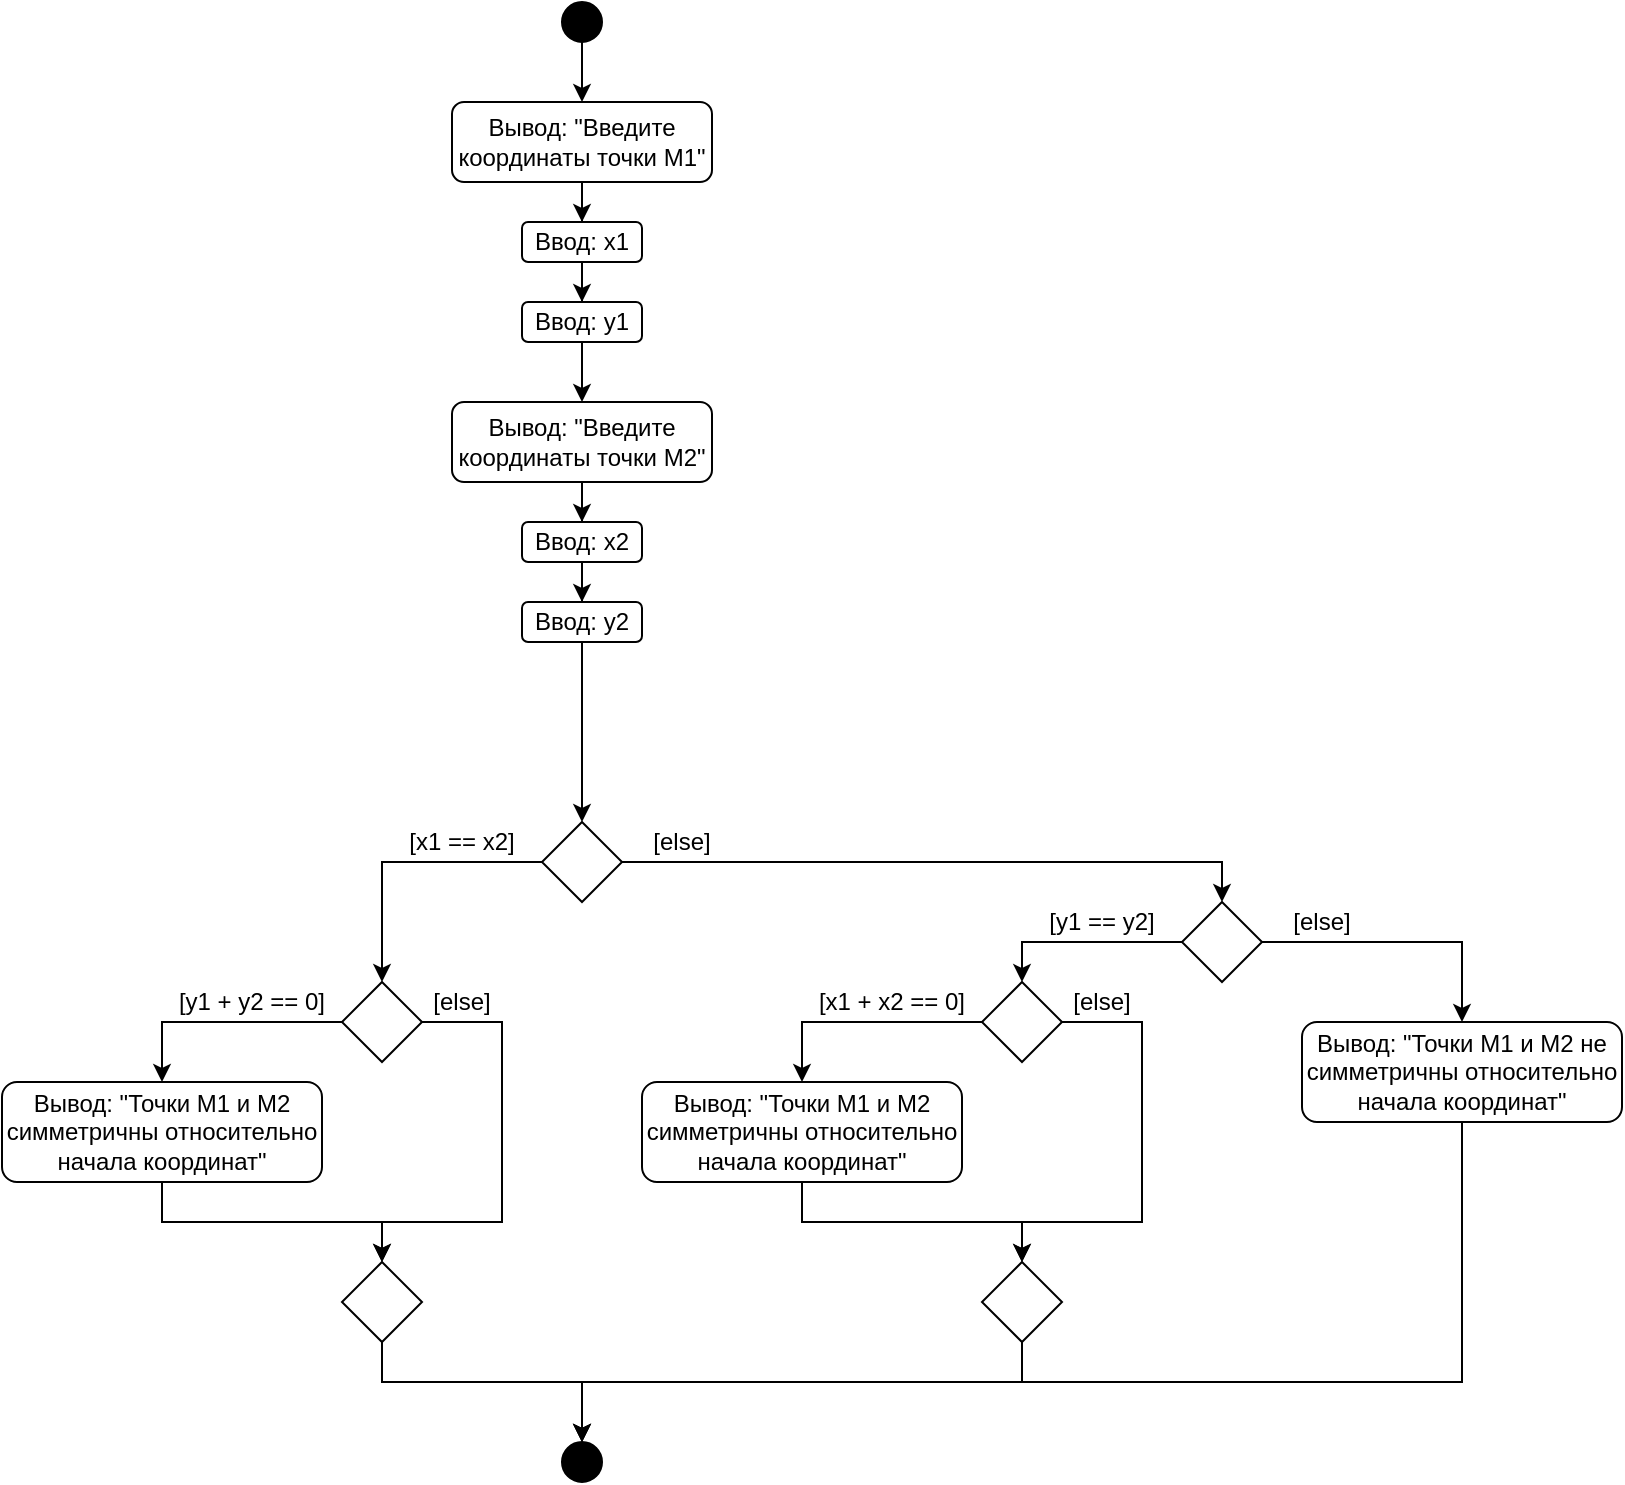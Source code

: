 <mxfile version="17.2.4" type="device"><diagram id="isCt9bO1tHCb2DCNSFl3" name="Страница 1"><mxGraphModel dx="948" dy="998" grid="1" gridSize="10" guides="1" tooltips="1" connect="1" arrows="1" fold="1" page="1" pageScale="1" pageWidth="827" pageHeight="1169" math="0" shadow="0"><root><mxCell id="0"/><mxCell id="1" parent="0"/><mxCell id="EuY_0uEdtm9iaeehG3Se-5" style="edgeStyle=orthogonalEdgeStyle;rounded=0;orthogonalLoop=1;jettySize=auto;html=1;entryX=0.5;entryY=0;entryDx=0;entryDy=0;" edge="1" parent="1" source="vatK3jyZgOvYElJzkpWB-1" target="EuY_0uEdtm9iaeehG3Se-4"><mxGeometry relative="1" as="geometry"/></mxCell><mxCell id="vatK3jyZgOvYElJzkpWB-1" value="" style="ellipse;whiteSpace=wrap;html=1;aspect=fixed;fillColor=#000000;" parent="1" vertex="1"><mxGeometry x="288" y="30" width="20" height="20" as="geometry"/></mxCell><mxCell id="EuY_0uEdtm9iaeehG3Se-3" style="edgeStyle=orthogonalEdgeStyle;rounded=0;orthogonalLoop=1;jettySize=auto;html=1;entryX=0.5;entryY=0;entryDx=0;entryDy=0;" edge="1" parent="1" source="EuY_0uEdtm9iaeehG3Se-1" target="EuY_0uEdtm9iaeehG3Se-2"><mxGeometry relative="1" as="geometry"/></mxCell><mxCell id="EuY_0uEdtm9iaeehG3Se-1" value="Ввод: x1" style="rounded=1;whiteSpace=wrap;html=1;" vertex="1" parent="1"><mxGeometry x="268" y="140" width="60" height="20" as="geometry"/></mxCell><mxCell id="EuY_0uEdtm9iaeehG3Se-12" style="edgeStyle=orthogonalEdgeStyle;rounded=0;orthogonalLoop=1;jettySize=auto;html=1;entryX=0.5;entryY=0;entryDx=0;entryDy=0;" edge="1" parent="1" source="EuY_0uEdtm9iaeehG3Se-2" target="EuY_0uEdtm9iaeehG3Se-11"><mxGeometry relative="1" as="geometry"/></mxCell><mxCell id="EuY_0uEdtm9iaeehG3Se-2" value="Ввод: y1" style="rounded=1;whiteSpace=wrap;html=1;" vertex="1" parent="1"><mxGeometry x="268" y="180" width="60" height="20" as="geometry"/></mxCell><mxCell id="EuY_0uEdtm9iaeehG3Se-6" style="edgeStyle=orthogonalEdgeStyle;rounded=0;orthogonalLoop=1;jettySize=auto;html=1;entryX=0.5;entryY=0;entryDx=0;entryDy=0;" edge="1" parent="1" source="EuY_0uEdtm9iaeehG3Se-4" target="EuY_0uEdtm9iaeehG3Se-1"><mxGeometry relative="1" as="geometry"/></mxCell><mxCell id="EuY_0uEdtm9iaeehG3Se-4" value="Вывод: &quot;Введите координаты точки М1&quot;" style="rounded=1;whiteSpace=wrap;html=1;" vertex="1" parent="1"><mxGeometry x="233" y="80" width="130" height="40" as="geometry"/></mxCell><mxCell id="EuY_0uEdtm9iaeehG3Se-7" style="edgeStyle=orthogonalEdgeStyle;rounded=0;orthogonalLoop=1;jettySize=auto;html=1;entryX=0.5;entryY=0;entryDx=0;entryDy=0;" edge="1" parent="1" source="EuY_0uEdtm9iaeehG3Se-8" target="EuY_0uEdtm9iaeehG3Se-9"><mxGeometry relative="1" as="geometry"/></mxCell><mxCell id="EuY_0uEdtm9iaeehG3Se-8" value="Ввод: x2" style="rounded=1;whiteSpace=wrap;html=1;" vertex="1" parent="1"><mxGeometry x="268" y="290" width="60" height="20" as="geometry"/></mxCell><mxCell id="EuY_0uEdtm9iaeehG3Se-14" style="edgeStyle=orthogonalEdgeStyle;rounded=0;orthogonalLoop=1;jettySize=auto;html=1;entryX=0.5;entryY=0;entryDx=0;entryDy=0;" edge="1" parent="1" source="EuY_0uEdtm9iaeehG3Se-9" target="EuY_0uEdtm9iaeehG3Se-13"><mxGeometry relative="1" as="geometry"/></mxCell><mxCell id="EuY_0uEdtm9iaeehG3Se-9" value="Ввод: y2" style="rounded=1;whiteSpace=wrap;html=1;" vertex="1" parent="1"><mxGeometry x="268" y="330" width="60" height="20" as="geometry"/></mxCell><mxCell id="EuY_0uEdtm9iaeehG3Se-10" style="edgeStyle=orthogonalEdgeStyle;rounded=0;orthogonalLoop=1;jettySize=auto;html=1;entryX=0.5;entryY=0;entryDx=0;entryDy=0;" edge="1" parent="1" source="EuY_0uEdtm9iaeehG3Se-11" target="EuY_0uEdtm9iaeehG3Se-8"><mxGeometry relative="1" as="geometry"/></mxCell><mxCell id="EuY_0uEdtm9iaeehG3Se-11" value="Вывод: &quot;Введите координаты точки М2&quot;" style="rounded=1;whiteSpace=wrap;html=1;" vertex="1" parent="1"><mxGeometry x="233" y="230" width="130" height="40" as="geometry"/></mxCell><mxCell id="EuY_0uEdtm9iaeehG3Se-23" style="edgeStyle=orthogonalEdgeStyle;rounded=0;orthogonalLoop=1;jettySize=auto;html=1;entryX=0.5;entryY=0;entryDx=0;entryDy=0;" edge="1" parent="1" source="EuY_0uEdtm9iaeehG3Se-13" target="EuY_0uEdtm9iaeehG3Se-15"><mxGeometry relative="1" as="geometry"/></mxCell><mxCell id="EuY_0uEdtm9iaeehG3Se-25" style="edgeStyle=orthogonalEdgeStyle;rounded=0;orthogonalLoop=1;jettySize=auto;html=1;entryX=0.5;entryY=0;entryDx=0;entryDy=0;" edge="1" parent="1" source="EuY_0uEdtm9iaeehG3Se-13" target="EuY_0uEdtm9iaeehG3Se-38"><mxGeometry relative="1" as="geometry"><mxPoint x="398" y="460" as="targetPoint"/></mxGeometry></mxCell><mxCell id="EuY_0uEdtm9iaeehG3Se-13" value="" style="rhombus;whiteSpace=wrap;html=1;" vertex="1" parent="1"><mxGeometry x="278" y="440" width="40" height="40" as="geometry"/></mxCell><mxCell id="EuY_0uEdtm9iaeehG3Se-16" style="edgeStyle=orthogonalEdgeStyle;rounded=0;orthogonalLoop=1;jettySize=auto;html=1;entryX=0.5;entryY=0;entryDx=0;entryDy=0;" edge="1" parent="1" source="EuY_0uEdtm9iaeehG3Se-15" target="EuY_0uEdtm9iaeehG3Se-17"><mxGeometry relative="1" as="geometry"><mxPoint x="98" y="540" as="targetPoint"/><Array as="points"><mxPoint x="88" y="540"/></Array></mxGeometry></mxCell><mxCell id="EuY_0uEdtm9iaeehG3Se-20" style="edgeStyle=orthogonalEdgeStyle;rounded=0;orthogonalLoop=1;jettySize=auto;html=1;" edge="1" parent="1" source="EuY_0uEdtm9iaeehG3Se-15" target="EuY_0uEdtm9iaeehG3Se-19"><mxGeometry relative="1" as="geometry"><Array as="points"><mxPoint x="258" y="540"/><mxPoint x="258" y="640"/><mxPoint x="198" y="640"/></Array></mxGeometry></mxCell><mxCell id="EuY_0uEdtm9iaeehG3Se-15" value="" style="rhombus;whiteSpace=wrap;html=1;" vertex="1" parent="1"><mxGeometry x="178" y="520" width="40" height="40" as="geometry"/></mxCell><mxCell id="EuY_0uEdtm9iaeehG3Se-21" style="edgeStyle=orthogonalEdgeStyle;rounded=0;orthogonalLoop=1;jettySize=auto;html=1;entryX=0.5;entryY=0;entryDx=0;entryDy=0;" edge="1" parent="1" source="EuY_0uEdtm9iaeehG3Se-17" target="EuY_0uEdtm9iaeehG3Se-19"><mxGeometry relative="1" as="geometry"><Array as="points"><mxPoint x="88" y="640"/><mxPoint x="198" y="640"/></Array></mxGeometry></mxCell><mxCell id="EuY_0uEdtm9iaeehG3Se-17" value="Вывод: &quot;Точки М1 и М2 симметричны относительно начала координат&quot;" style="rounded=1;whiteSpace=wrap;html=1;" vertex="1" parent="1"><mxGeometry x="8" y="570" width="160" height="50" as="geometry"/></mxCell><mxCell id="EuY_0uEdtm9iaeehG3Se-18" value="[y1 + y2 == 0]" style="text;html=1;strokeColor=none;fillColor=none;align=center;verticalAlign=middle;whiteSpace=wrap;rounded=0;" vertex="1" parent="1"><mxGeometry x="88" y="520" width="90" height="20" as="geometry"/></mxCell><mxCell id="EuY_0uEdtm9iaeehG3Se-52" style="edgeStyle=orthogonalEdgeStyle;rounded=0;orthogonalLoop=1;jettySize=auto;html=1;entryX=0.5;entryY=0;entryDx=0;entryDy=0;" edge="1" parent="1" source="EuY_0uEdtm9iaeehG3Se-19" target="EuY_0uEdtm9iaeehG3Se-50"><mxGeometry relative="1" as="geometry"><Array as="points"><mxPoint x="198" y="720"/><mxPoint x="298" y="720"/></Array></mxGeometry></mxCell><mxCell id="EuY_0uEdtm9iaeehG3Se-19" value="" style="rhombus;whiteSpace=wrap;html=1;" vertex="1" parent="1"><mxGeometry x="178" y="660" width="40" height="40" as="geometry"/></mxCell><mxCell id="EuY_0uEdtm9iaeehG3Se-22" value="[else]" style="text;html=1;strokeColor=none;fillColor=none;align=center;verticalAlign=middle;whiteSpace=wrap;rounded=0;" vertex="1" parent="1"><mxGeometry x="218" y="520" width="40" height="20" as="geometry"/></mxCell><mxCell id="EuY_0uEdtm9iaeehG3Se-24" value="[x1 == x2]" style="text;html=1;strokeColor=none;fillColor=none;align=center;verticalAlign=middle;whiteSpace=wrap;rounded=0;" vertex="1" parent="1"><mxGeometry x="208" y="440" width="60" height="20" as="geometry"/></mxCell><mxCell id="EuY_0uEdtm9iaeehG3Se-27" value="[else]" style="text;html=1;strokeColor=none;fillColor=none;align=center;verticalAlign=middle;whiteSpace=wrap;rounded=0;" vertex="1" parent="1"><mxGeometry x="328" y="440" width="40" height="20" as="geometry"/></mxCell><mxCell id="EuY_0uEdtm9iaeehG3Se-36" style="edgeStyle=orthogonalEdgeStyle;rounded=0;orthogonalLoop=1;jettySize=auto;html=1;entryX=0.5;entryY=0;entryDx=0;entryDy=0;" edge="1" parent="1" source="EuY_0uEdtm9iaeehG3Se-38" target="EuY_0uEdtm9iaeehG3Se-41"><mxGeometry relative="1" as="geometry"/></mxCell><mxCell id="EuY_0uEdtm9iaeehG3Se-37" style="edgeStyle=orthogonalEdgeStyle;rounded=0;orthogonalLoop=1;jettySize=auto;html=1;entryX=0.5;entryY=0;entryDx=0;entryDy=0;" edge="1" parent="1" source="EuY_0uEdtm9iaeehG3Se-38" target="EuY_0uEdtm9iaeehG3Se-49"><mxGeometry relative="1" as="geometry"><mxPoint x="718" y="500" as="targetPoint"/></mxGeometry></mxCell><mxCell id="EuY_0uEdtm9iaeehG3Se-38" value="" style="rhombus;whiteSpace=wrap;html=1;" vertex="1" parent="1"><mxGeometry x="598" y="480" width="40" height="40" as="geometry"/></mxCell><mxCell id="EuY_0uEdtm9iaeehG3Se-39" style="edgeStyle=orthogonalEdgeStyle;rounded=0;orthogonalLoop=1;jettySize=auto;html=1;entryX=0.5;entryY=0;entryDx=0;entryDy=0;" edge="1" parent="1" source="EuY_0uEdtm9iaeehG3Se-41" target="EuY_0uEdtm9iaeehG3Se-43"><mxGeometry relative="1" as="geometry"><mxPoint x="418" y="540" as="targetPoint"/><Array as="points"><mxPoint x="408" y="540"/></Array></mxGeometry></mxCell><mxCell id="EuY_0uEdtm9iaeehG3Se-40" style="edgeStyle=orthogonalEdgeStyle;rounded=0;orthogonalLoop=1;jettySize=auto;html=1;" edge="1" parent="1" source="EuY_0uEdtm9iaeehG3Se-41" target="EuY_0uEdtm9iaeehG3Se-45"><mxGeometry relative="1" as="geometry"><Array as="points"><mxPoint x="578" y="540"/><mxPoint x="578" y="640"/><mxPoint x="518" y="640"/></Array></mxGeometry></mxCell><mxCell id="EuY_0uEdtm9iaeehG3Se-41" value="" style="rhombus;whiteSpace=wrap;html=1;" vertex="1" parent="1"><mxGeometry x="498" y="520" width="40" height="40" as="geometry"/></mxCell><mxCell id="EuY_0uEdtm9iaeehG3Se-42" style="edgeStyle=orthogonalEdgeStyle;rounded=0;orthogonalLoop=1;jettySize=auto;html=1;entryX=0.5;entryY=0;entryDx=0;entryDy=0;" edge="1" parent="1" source="EuY_0uEdtm9iaeehG3Se-43" target="EuY_0uEdtm9iaeehG3Se-45"><mxGeometry relative="1" as="geometry"><Array as="points"><mxPoint x="408" y="640"/><mxPoint x="518" y="640"/></Array></mxGeometry></mxCell><mxCell id="EuY_0uEdtm9iaeehG3Se-43" value="Вывод: &quot;Точки М1 и М2 симметричны относительно начала координат&quot;" style="rounded=1;whiteSpace=wrap;html=1;" vertex="1" parent="1"><mxGeometry x="328" y="570" width="160" height="50" as="geometry"/></mxCell><mxCell id="EuY_0uEdtm9iaeehG3Se-44" value="[x1 + x2 == 0]" style="text;html=1;strokeColor=none;fillColor=none;align=center;verticalAlign=middle;whiteSpace=wrap;rounded=0;" vertex="1" parent="1"><mxGeometry x="408" y="520" width="90" height="20" as="geometry"/></mxCell><mxCell id="EuY_0uEdtm9iaeehG3Se-51" style="edgeStyle=orthogonalEdgeStyle;rounded=0;orthogonalLoop=1;jettySize=auto;html=1;entryX=0.5;entryY=0;entryDx=0;entryDy=0;" edge="1" parent="1" source="EuY_0uEdtm9iaeehG3Se-45" target="EuY_0uEdtm9iaeehG3Se-50"><mxGeometry relative="1" as="geometry"><Array as="points"><mxPoint x="518" y="720"/><mxPoint x="298" y="720"/></Array></mxGeometry></mxCell><mxCell id="EuY_0uEdtm9iaeehG3Se-45" value="" style="rhombus;whiteSpace=wrap;html=1;" vertex="1" parent="1"><mxGeometry x="498" y="660" width="40" height="40" as="geometry"/></mxCell><mxCell id="EuY_0uEdtm9iaeehG3Se-46" value="[else]" style="text;html=1;strokeColor=none;fillColor=none;align=center;verticalAlign=middle;whiteSpace=wrap;rounded=0;" vertex="1" parent="1"><mxGeometry x="538" y="520" width="40" height="20" as="geometry"/></mxCell><mxCell id="EuY_0uEdtm9iaeehG3Se-47" value="[y1 == y2]" style="text;html=1;strokeColor=none;fillColor=none;align=center;verticalAlign=middle;whiteSpace=wrap;rounded=0;" vertex="1" parent="1"><mxGeometry x="528" y="480" width="60" height="20" as="geometry"/></mxCell><mxCell id="EuY_0uEdtm9iaeehG3Se-48" value="[else]" style="text;html=1;strokeColor=none;fillColor=none;align=center;verticalAlign=middle;whiteSpace=wrap;rounded=0;" vertex="1" parent="1"><mxGeometry x="648" y="480" width="40" height="20" as="geometry"/></mxCell><mxCell id="EuY_0uEdtm9iaeehG3Se-53" style="edgeStyle=orthogonalEdgeStyle;rounded=0;orthogonalLoop=1;jettySize=auto;html=1;entryX=0.5;entryY=0;entryDx=0;entryDy=0;" edge="1" parent="1" source="EuY_0uEdtm9iaeehG3Se-49" target="EuY_0uEdtm9iaeehG3Se-50"><mxGeometry relative="1" as="geometry"><Array as="points"><mxPoint x="738" y="720"/><mxPoint x="298" y="720"/></Array></mxGeometry></mxCell><mxCell id="EuY_0uEdtm9iaeehG3Se-49" value="Вывод: &quot;Точки М1 и М2 не симметричны относительно начала координат&quot;" style="rounded=1;whiteSpace=wrap;html=1;" vertex="1" parent="1"><mxGeometry x="658" y="540" width="160" height="50" as="geometry"/></mxCell><mxCell id="EuY_0uEdtm9iaeehG3Se-50" value="" style="ellipse;whiteSpace=wrap;html=1;aspect=fixed;fillColor=#000000;" vertex="1" parent="1"><mxGeometry x="288" y="750" width="20" height="20" as="geometry"/></mxCell></root></mxGraphModel></diagram></mxfile>